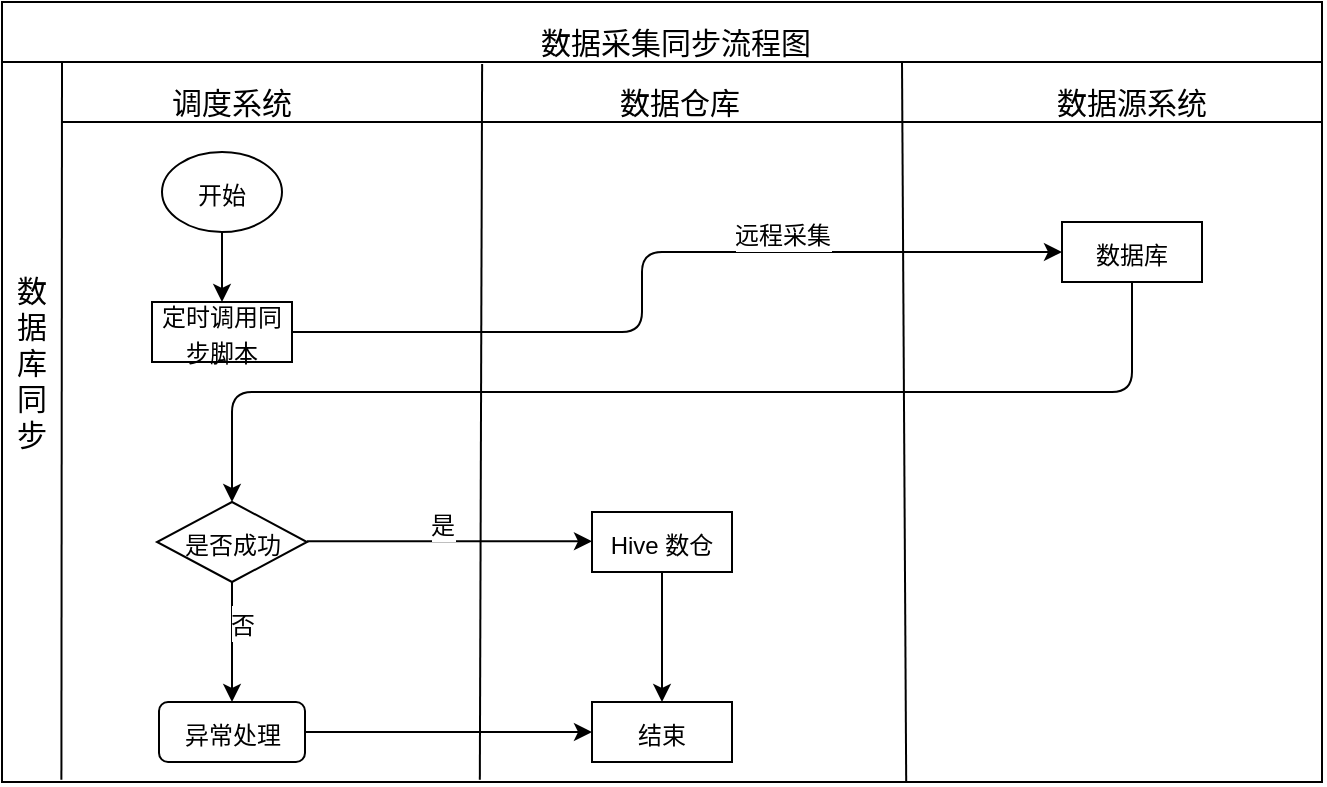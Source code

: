 <mxfile version="13.6.5" type="github">
  <diagram id="prtHgNgQTEPvFCAcTncT" name="Page-1">
    <mxGraphModel dx="942" dy="614" grid="1" gridSize="10" guides="1" tooltips="1" connect="1" arrows="1" fold="1" page="1" pageScale="1" pageWidth="827" pageHeight="1169" math="0" shadow="0">
      <root>
        <mxCell id="0" />
        <mxCell id="1" parent="0" />
        <mxCell id="pWh_urYRy6vtT1U0Wa_L-1" value="" style="rounded=0;whiteSpace=wrap;html=1;fillColor=none;" parent="1" vertex="1">
          <mxGeometry x="110" y="80" width="660" height="390" as="geometry" />
        </mxCell>
        <mxCell id="pWh_urYRy6vtT1U0Wa_L-4" value="" style="endArrow=none;html=1;entryX=0;entryY=0.077;entryDx=0;entryDy=0;entryPerimeter=0;" parent="1" target="pWh_urYRy6vtT1U0Wa_L-1" edge="1">
          <mxGeometry width="50" height="50" relative="1" as="geometry">
            <mxPoint x="770" y="110" as="sourcePoint" />
            <mxPoint x="250" y="150" as="targetPoint" />
            <Array as="points">
              <mxPoint x="510" y="110" />
            </Array>
          </mxGeometry>
        </mxCell>
        <mxCell id="pWh_urYRy6vtT1U0Wa_L-5" value="数据采集同步流程图" style="text;html=1;strokeColor=none;fillColor=none;align=center;verticalAlign=middle;whiteSpace=wrap;rounded=0;strokeWidth=10;fontSize=15;" parent="1" vertex="1">
          <mxGeometry x="340" y="90" width="214" height="20" as="geometry" />
        </mxCell>
        <mxCell id="pWh_urYRy6vtT1U0Wa_L-6" value="" style="endArrow=none;html=1;fontSize=15;exitX=0.045;exitY=0.997;exitDx=0;exitDy=0;exitPerimeter=0;" parent="1" source="pWh_urYRy6vtT1U0Wa_L-1" edge="1">
          <mxGeometry width="50" height="50" relative="1" as="geometry">
            <mxPoint x="150" y="469" as="sourcePoint" />
            <mxPoint x="140" y="110" as="targetPoint" />
          </mxGeometry>
        </mxCell>
        <mxCell id="pWh_urYRy6vtT1U0Wa_L-10" value="数据库同步" style="text;html=1;strokeColor=none;fillColor=none;align=center;verticalAlign=middle;whiteSpace=wrap;rounded=0;fontSize=15;" parent="1" vertex="1">
          <mxGeometry x="110" y="220" width="30" height="80" as="geometry" />
        </mxCell>
        <mxCell id="pWh_urYRy6vtT1U0Wa_L-11" value="" style="endArrow=none;html=1;fontSize=15;entryX=1;entryY=0.154;entryDx=0;entryDy=0;entryPerimeter=0;" parent="1" target="pWh_urYRy6vtT1U0Wa_L-1" edge="1">
          <mxGeometry width="50" height="50" relative="1" as="geometry">
            <mxPoint x="140" y="140" as="sourcePoint" />
            <mxPoint x="530" y="310" as="targetPoint" />
          </mxGeometry>
        </mxCell>
        <mxCell id="pWh_urYRy6vtT1U0Wa_L-12" value="" style="endArrow=none;html=1;fontSize=15;entryX=0.047;entryY=1.05;entryDx=0;entryDy=0;entryPerimeter=0;exitX=0.362;exitY=0.997;exitDx=0;exitDy=0;exitPerimeter=0;" parent="1" source="pWh_urYRy6vtT1U0Wa_L-1" target="pWh_urYRy6vtT1U0Wa_L-5" edge="1">
          <mxGeometry width="50" height="50" relative="1" as="geometry">
            <mxPoint x="480" y="360" as="sourcePoint" />
            <mxPoint x="530" y="310" as="targetPoint" />
          </mxGeometry>
        </mxCell>
        <mxCell id="pWh_urYRy6vtT1U0Wa_L-13" value="" style="endArrow=none;html=1;fontSize=15;exitX=0.685;exitY=1;exitDx=0;exitDy=0;exitPerimeter=0;" parent="1" source="pWh_urYRy6vtT1U0Wa_L-1" edge="1">
          <mxGeometry width="50" height="50" relative="1" as="geometry">
            <mxPoint x="358.92" y="478.83" as="sourcePoint" />
            <mxPoint x="560" y="110" as="targetPoint" />
          </mxGeometry>
        </mxCell>
        <mxCell id="pWh_urYRy6vtT1U0Wa_L-14" value="调度系统" style="text;html=1;strokeColor=none;fillColor=none;align=center;verticalAlign=middle;whiteSpace=wrap;rounded=0;fontSize=15;" parent="1" vertex="1">
          <mxGeometry x="190" y="120" width="70" height="20" as="geometry" />
        </mxCell>
        <mxCell id="pWh_urYRy6vtT1U0Wa_L-15" value="数据源系统" style="text;html=1;strokeColor=none;fillColor=none;align=center;verticalAlign=middle;whiteSpace=wrap;rounded=0;fontSize=15;" parent="1" vertex="1">
          <mxGeometry x="630" y="120" width="90" height="20" as="geometry" />
        </mxCell>
        <mxCell id="pWh_urYRy6vtT1U0Wa_L-16" value="数据仓库" style="text;html=1;strokeColor=none;fillColor=none;align=center;verticalAlign=middle;whiteSpace=wrap;rounded=0;fontSize=15;" parent="1" vertex="1">
          <mxGeometry x="414" y="120" width="70" height="20" as="geometry" />
        </mxCell>
        <mxCell id="JumAm3pUxMZuPT-CD0Lh-1" value="&lt;font style=&quot;font-size: 12px&quot;&gt;开始&lt;/font&gt;" style="ellipse;whiteSpace=wrap;html=1;strokeWidth=1;fillColor=none;fontSize=15;spacing=2;" vertex="1" parent="1">
          <mxGeometry x="190" y="155" width="60" height="40" as="geometry" />
        </mxCell>
        <mxCell id="JumAm3pUxMZuPT-CD0Lh-2" value="&lt;font style=&quot;font-size: 12px&quot;&gt;数据库&lt;/font&gt;" style="rounded=0;whiteSpace=wrap;html=1;strokeWidth=1;fillColor=none;fontSize=15;" vertex="1" parent="1">
          <mxGeometry x="640" y="190" width="70" height="30" as="geometry" />
        </mxCell>
        <mxCell id="JumAm3pUxMZuPT-CD0Lh-3" value="" style="edgeStyle=elbowEdgeStyle;elbow=horizontal;endArrow=classic;html=1;fontSize=15;entryX=0;entryY=0.5;entryDx=0;entryDy=0;exitX=1;exitY=0.5;exitDx=0;exitDy=0;" edge="1" parent="1" source="JumAm3pUxMZuPT-CD0Lh-6" target="JumAm3pUxMZuPT-CD0Lh-2">
          <mxGeometry width="50" height="50" relative="1" as="geometry">
            <mxPoint x="255" y="180" as="sourcePoint" />
            <mxPoint x="305" y="130" as="targetPoint" />
            <Array as="points">
              <mxPoint x="430" y="220" />
            </Array>
          </mxGeometry>
        </mxCell>
        <mxCell id="JumAm3pUxMZuPT-CD0Lh-10" value="&lt;font style=&quot;font-size: 12px&quot;&gt;远程采集&lt;/font&gt;" style="edgeLabel;html=1;align=center;verticalAlign=middle;resizable=0;points=[];fontSize=15;" vertex="1" connectable="0" parent="JumAm3pUxMZuPT-CD0Lh-3">
          <mxGeometry x="0.252" y="-4" relative="1" as="geometry">
            <mxPoint x="19" y="-14" as="offset" />
          </mxGeometry>
        </mxCell>
        <mxCell id="JumAm3pUxMZuPT-CD0Lh-6" value="&lt;font style=&quot;font-size: 12px&quot;&gt;定时调用同步脚本&lt;/font&gt;" style="rounded=0;whiteSpace=wrap;html=1;strokeWidth=1;fillColor=none;fontSize=15;" vertex="1" parent="1">
          <mxGeometry x="185" y="230" width="70" height="30" as="geometry" />
        </mxCell>
        <mxCell id="JumAm3pUxMZuPT-CD0Lh-7" value="" style="endArrow=classic;html=1;fontSize=15;exitX=0.5;exitY=1;exitDx=0;exitDy=0;" edge="1" parent="1" source="JumAm3pUxMZuPT-CD0Lh-1" target="JumAm3pUxMZuPT-CD0Lh-6">
          <mxGeometry width="50" height="50" relative="1" as="geometry">
            <mxPoint x="390" y="330" as="sourcePoint" />
            <mxPoint x="440" y="280" as="targetPoint" />
          </mxGeometry>
        </mxCell>
        <mxCell id="JumAm3pUxMZuPT-CD0Lh-11" value="&lt;font style=&quot;font-size: 12px&quot;&gt;是否成功&lt;/font&gt;" style="rhombus;whiteSpace=wrap;html=1;strokeWidth=1;fillColor=none;fontSize=15;" vertex="1" parent="1">
          <mxGeometry x="187.5" y="330" width="75" height="40" as="geometry" />
        </mxCell>
        <mxCell id="JumAm3pUxMZuPT-CD0Lh-15" value="" style="endArrow=classic;html=1;fontSize=15;edgeStyle=orthogonalEdgeStyle;entryX=0.5;entryY=0;entryDx=0;entryDy=0;exitX=0.5;exitY=1;exitDx=0;exitDy=0;" edge="1" parent="1" source="JumAm3pUxMZuPT-CD0Lh-2" target="JumAm3pUxMZuPT-CD0Lh-11">
          <mxGeometry width="50" height="50" relative="1" as="geometry">
            <mxPoint x="280" y="350" as="sourcePoint" />
            <mxPoint x="330" y="300" as="targetPoint" />
          </mxGeometry>
        </mxCell>
        <mxCell id="JumAm3pUxMZuPT-CD0Lh-17" value="" style="endArrow=classic;html=1;fontSize=15;entryX=0;entryY=0.5;entryDx=0;entryDy=0;" edge="1" parent="1">
          <mxGeometry width="50" height="50" relative="1" as="geometry">
            <mxPoint x="262.5" y="349.66" as="sourcePoint" />
            <mxPoint x="405" y="349.66" as="targetPoint" />
            <Array as="points" />
          </mxGeometry>
        </mxCell>
        <mxCell id="JumAm3pUxMZuPT-CD0Lh-21" value="&lt;font style=&quot;font-size: 12px&quot;&gt;是&lt;/font&gt;" style="edgeLabel;html=1;align=center;verticalAlign=middle;resizable=0;points=[];fontSize=15;" vertex="1" connectable="0" parent="JumAm3pUxMZuPT-CD0Lh-17">
          <mxGeometry x="-0.304" relative="1" as="geometry">
            <mxPoint x="17.84" y="-9.66" as="offset" />
          </mxGeometry>
        </mxCell>
        <mxCell id="JumAm3pUxMZuPT-CD0Lh-20" value="&lt;font style=&quot;font-size: 12px&quot;&gt;Hive 数仓&lt;/font&gt;" style="rounded=0;whiteSpace=wrap;html=1;strokeWidth=1;fillColor=none;fontSize=15;" vertex="1" parent="1">
          <mxGeometry x="405" y="335" width="70" height="30" as="geometry" />
        </mxCell>
        <mxCell id="JumAm3pUxMZuPT-CD0Lh-22" value="" style="endArrow=classic;html=1;fontSize=15;exitX=0.5;exitY=1;exitDx=0;exitDy=0;entryX=0.5;entryY=0;entryDx=0;entryDy=0;" edge="1" parent="1" source="JumAm3pUxMZuPT-CD0Lh-11" target="JumAm3pUxMZuPT-CD0Lh-23">
          <mxGeometry width="50" height="50" relative="1" as="geometry">
            <mxPoint x="360" y="360" as="sourcePoint" />
            <mxPoint x="410" y="310" as="targetPoint" />
          </mxGeometry>
        </mxCell>
        <mxCell id="JumAm3pUxMZuPT-CD0Lh-24" value="&lt;font style=&quot;font-size: 12px&quot;&gt;否&lt;/font&gt;" style="edgeLabel;html=1;align=center;verticalAlign=middle;resizable=0;points=[];fontSize=15;" vertex="1" connectable="0" parent="JumAm3pUxMZuPT-CD0Lh-22">
          <mxGeometry x="-0.467" y="1" relative="1" as="geometry">
            <mxPoint x="4" y="4" as="offset" />
          </mxGeometry>
        </mxCell>
        <mxCell id="JumAm3pUxMZuPT-CD0Lh-23" value="&lt;font style=&quot;font-size: 12px&quot;&gt;异常处理&lt;/font&gt;" style="rounded=1;whiteSpace=wrap;html=1;strokeWidth=1;fillColor=none;fontSize=15;" vertex="1" parent="1">
          <mxGeometry x="188.5" y="430" width="73" height="30" as="geometry" />
        </mxCell>
        <mxCell id="JumAm3pUxMZuPT-CD0Lh-26" value="&lt;font style=&quot;font-size: 12px&quot;&gt;结束&lt;/font&gt;" style="rounded=0;whiteSpace=wrap;html=1;strokeWidth=1;fillColor=none;fontSize=15;" vertex="1" parent="1">
          <mxGeometry x="405" y="430" width="70" height="30" as="geometry" />
        </mxCell>
        <mxCell id="JumAm3pUxMZuPT-CD0Lh-27" value="" style="endArrow=classic;html=1;fontSize=15;exitX=1;exitY=0.5;exitDx=0;exitDy=0;entryX=0;entryY=0.5;entryDx=0;entryDy=0;" edge="1" parent="1" source="JumAm3pUxMZuPT-CD0Lh-23" target="JumAm3pUxMZuPT-CD0Lh-26">
          <mxGeometry width="50" height="50" relative="1" as="geometry">
            <mxPoint x="290" y="470" as="sourcePoint" />
            <mxPoint x="340" y="420" as="targetPoint" />
          </mxGeometry>
        </mxCell>
        <mxCell id="JumAm3pUxMZuPT-CD0Lh-28" value="" style="endArrow=classic;html=1;fontSize=15;entryX=0.5;entryY=0;entryDx=0;entryDy=0;exitX=0.5;exitY=1;exitDx=0;exitDy=0;" edge="1" parent="1" source="JumAm3pUxMZuPT-CD0Lh-20" target="JumAm3pUxMZuPT-CD0Lh-26">
          <mxGeometry width="50" height="50" relative="1" as="geometry">
            <mxPoint x="380" y="430" as="sourcePoint" />
            <mxPoint x="430" y="380" as="targetPoint" />
          </mxGeometry>
        </mxCell>
      </root>
    </mxGraphModel>
  </diagram>
</mxfile>
